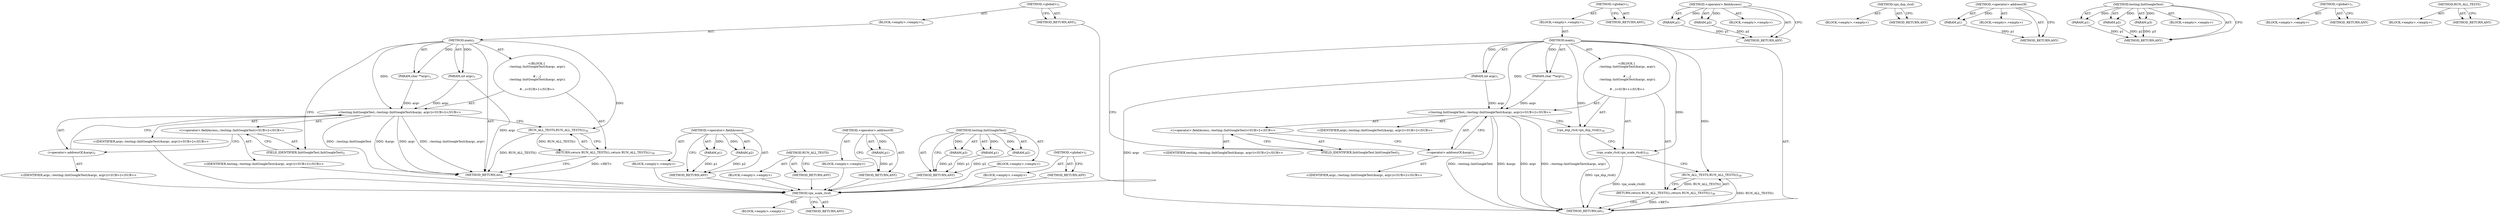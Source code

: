 digraph "RUN_ALL_TESTS" {
vulnerable_6 [label=<(METHOD,&lt;global&gt;)<SUB>1</SUB>>];
vulnerable_7 [label=<(BLOCK,&lt;empty&gt;,&lt;empty&gt;)<SUB>1</SUB>>];
vulnerable_8 [label=<(METHOD,main)<SUB>1</SUB>>];
vulnerable_9 [label=<(PARAM,int argc)<SUB>1</SUB>>];
vulnerable_10 [label=<(PARAM,char **argv)<SUB>1</SUB>>];
vulnerable_11 [label="<(BLOCK,{
 ::testing::InitGoogleTest(&amp;argc, argv);


 #...,{
 ::testing::InitGoogleTest(&amp;argc, argv);


 #...)<SUB>1</SUB>>"];
vulnerable_12 [label="<(testing.InitGoogleTest,::testing::InitGoogleTest(&amp;argc, argv))<SUB>2</SUB>>"];
vulnerable_13 [label="<(&lt;operator&gt;.fieldAccess,::testing::InitGoogleTest)<SUB>2</SUB>>"];
vulnerable_14 [label="<(IDENTIFIER,testing,::testing::InitGoogleTest(&amp;argc, argv))<SUB>2</SUB>>"];
vulnerable_15 [label=<(FIELD_IDENTIFIER,InitGoogleTest,InitGoogleTest)<SUB>2</SUB>>];
vulnerable_16 [label=<(&lt;operator&gt;.addressOf,&amp;argc)<SUB>2</SUB>>];
vulnerable_17 [label="<(IDENTIFIER,argc,::testing::InitGoogleTest(&amp;argc, argv))<SUB>2</SUB>>"];
vulnerable_18 [label="<(IDENTIFIER,argv,::testing::InitGoogleTest(&amp;argc, argv))<SUB>2</SUB>>"];
vulnerable_19 [label=<(RETURN,return RUN_ALL_TESTS();,return RUN_ALL_TESTS();)<SUB>36</SUB>>];
vulnerable_20 [label=<(RUN_ALL_TESTS,RUN_ALL_TESTS())<SUB>36</SUB>>];
vulnerable_21 [label=<(METHOD_RETURN,int)<SUB>1</SUB>>];
vulnerable_23 [label=<(METHOD_RETURN,ANY)<SUB>1</SUB>>];
vulnerable_46 [label=<(METHOD,&lt;operator&gt;.fieldAccess)>];
vulnerable_47 [label=<(PARAM,p1)>];
vulnerable_48 [label=<(PARAM,p2)>];
vulnerable_49 [label=<(BLOCK,&lt;empty&gt;,&lt;empty&gt;)>];
vulnerable_50 [label=<(METHOD_RETURN,ANY)>];
vulnerable_55 [label=<(METHOD,RUN_ALL_TESTS)>];
vulnerable_56 [label=<(BLOCK,&lt;empty&gt;,&lt;empty&gt;)>];
vulnerable_57 [label=<(METHOD_RETURN,ANY)>];
vulnerable_51 [label=<(METHOD,&lt;operator&gt;.addressOf)>];
vulnerable_52 [label=<(PARAM,p1)>];
vulnerable_53 [label=<(BLOCK,&lt;empty&gt;,&lt;empty&gt;)>];
vulnerable_54 [label=<(METHOD_RETURN,ANY)>];
vulnerable_40 [label=<(METHOD,testing.InitGoogleTest)>];
vulnerable_41 [label=<(PARAM,p1)>];
vulnerable_42 [label=<(PARAM,p2)>];
vulnerable_43 [label=<(PARAM,p3)>];
vulnerable_44 [label=<(BLOCK,&lt;empty&gt;,&lt;empty&gt;)>];
vulnerable_45 [label=<(METHOD_RETURN,ANY)>];
vulnerable_34 [label=<(METHOD,&lt;global&gt;)<SUB>1</SUB>>];
vulnerable_35 [label=<(BLOCK,&lt;empty&gt;,&lt;empty&gt;)>];
vulnerable_36 [label=<(METHOD_RETURN,ANY)>];
fixed_60 [label=<(METHOD,vpx_scale_rtcd)>];
fixed_61 [label=<(BLOCK,&lt;empty&gt;,&lt;empty&gt;)>];
fixed_62 [label=<(METHOD_RETURN,ANY)>];
fixed_6 [label=<(METHOD,&lt;global&gt;)<SUB>1</SUB>>];
fixed_7 [label=<(BLOCK,&lt;empty&gt;,&lt;empty&gt;)<SUB>1</SUB>>];
fixed_8 [label=<(METHOD,main)<SUB>1</SUB>>];
fixed_9 [label=<(PARAM,int argc)<SUB>1</SUB>>];
fixed_10 [label=<(PARAM,char **argv)<SUB>1</SUB>>];
fixed_11 [label="<(BLOCK,{
 ::testing::InitGoogleTest(&amp;argc, argv);


 #...,{
 ::testing::InitGoogleTest(&amp;argc, argv);


 #...)<SUB>1</SUB>>"];
fixed_12 [label="<(testing.InitGoogleTest,::testing::InitGoogleTest(&amp;argc, argv))<SUB>2</SUB>>"];
fixed_13 [label="<(&lt;operator&gt;.fieldAccess,::testing::InitGoogleTest)<SUB>2</SUB>>"];
fixed_14 [label="<(IDENTIFIER,testing,::testing::InitGoogleTest(&amp;argc, argv))<SUB>2</SUB>>"];
fixed_15 [label=<(FIELD_IDENTIFIER,InitGoogleTest,InitGoogleTest)<SUB>2</SUB>>];
fixed_16 [label=<(&lt;operator&gt;.addressOf,&amp;argc)<SUB>2</SUB>>];
fixed_17 [label="<(IDENTIFIER,argc,::testing::InitGoogleTest(&amp;argc, argv))<SUB>2</SUB>>"];
fixed_18 [label="<(IDENTIFIER,argv,::testing::InitGoogleTest(&amp;argc, argv))<SUB>2</SUB>>"];
fixed_19 [label=<(vpx_dsp_rtcd,vpx_dsp_rtcd())<SUB>34</SUB>>];
fixed_20 [label=<(vpx_scale_rtcd,vpx_scale_rtcd())<SUB>35</SUB>>];
fixed_21 [label=<(RETURN,return RUN_ALL_TESTS();,return RUN_ALL_TESTS();)<SUB>38</SUB>>];
fixed_22 [label=<(RUN_ALL_TESTS,RUN_ALL_TESTS())<SUB>38</SUB>>];
fixed_23 [label=<(METHOD_RETURN,int)<SUB>1</SUB>>];
fixed_25 [label=<(METHOD_RETURN,ANY)<SUB>1</SUB>>];
fixed_48 [label=<(METHOD,&lt;operator&gt;.fieldAccess)>];
fixed_49 [label=<(PARAM,p1)>];
fixed_50 [label=<(PARAM,p2)>];
fixed_51 [label=<(BLOCK,&lt;empty&gt;,&lt;empty&gt;)>];
fixed_52 [label=<(METHOD_RETURN,ANY)>];
fixed_57 [label=<(METHOD,vpx_dsp_rtcd)>];
fixed_58 [label=<(BLOCK,&lt;empty&gt;,&lt;empty&gt;)>];
fixed_59 [label=<(METHOD_RETURN,ANY)>];
fixed_53 [label=<(METHOD,&lt;operator&gt;.addressOf)>];
fixed_54 [label=<(PARAM,p1)>];
fixed_55 [label=<(BLOCK,&lt;empty&gt;,&lt;empty&gt;)>];
fixed_56 [label=<(METHOD_RETURN,ANY)>];
fixed_42 [label=<(METHOD,testing.InitGoogleTest)>];
fixed_43 [label=<(PARAM,p1)>];
fixed_44 [label=<(PARAM,p2)>];
fixed_45 [label=<(PARAM,p3)>];
fixed_46 [label=<(BLOCK,&lt;empty&gt;,&lt;empty&gt;)>];
fixed_47 [label=<(METHOD_RETURN,ANY)>];
fixed_36 [label=<(METHOD,&lt;global&gt;)<SUB>1</SUB>>];
fixed_37 [label=<(BLOCK,&lt;empty&gt;,&lt;empty&gt;)>];
fixed_38 [label=<(METHOD_RETURN,ANY)>];
fixed_63 [label=<(METHOD,RUN_ALL_TESTS)>];
fixed_64 [label=<(BLOCK,&lt;empty&gt;,&lt;empty&gt;)>];
fixed_65 [label=<(METHOD_RETURN,ANY)>];
vulnerable_6 -> vulnerable_7  [key=0, label="AST: "];
vulnerable_6 -> vulnerable_23  [key=0, label="AST: "];
vulnerable_6 -> vulnerable_23  [key=1, label="CFG: "];
vulnerable_7 -> vulnerable_8  [key=0, label="AST: "];
vulnerable_8 -> vulnerable_9  [key=0, label="AST: "];
vulnerable_8 -> vulnerable_9  [key=1, label="DDG: "];
vulnerable_8 -> vulnerable_10  [key=0, label="AST: "];
vulnerable_8 -> vulnerable_10  [key=1, label="DDG: "];
vulnerable_8 -> vulnerable_11  [key=0, label="AST: "];
vulnerable_8 -> vulnerable_21  [key=0, label="AST: "];
vulnerable_8 -> vulnerable_15  [key=0, label="CFG: "];
vulnerable_8 -> vulnerable_12  [key=0, label="DDG: "];
vulnerable_8 -> vulnerable_20  [key=0, label="DDG: "];
vulnerable_9 -> vulnerable_21  [key=0, label="DDG: argc"];
vulnerable_9 -> vulnerable_12  [key=0, label="DDG: argc"];
vulnerable_10 -> vulnerable_12  [key=0, label="DDG: argv"];
vulnerable_11 -> vulnerable_12  [key=0, label="AST: "];
vulnerable_11 -> vulnerable_19  [key=0, label="AST: "];
vulnerable_12 -> vulnerable_13  [key=0, label="AST: "];
vulnerable_12 -> vulnerable_16  [key=0, label="AST: "];
vulnerable_12 -> vulnerable_18  [key=0, label="AST: "];
vulnerable_12 -> vulnerable_20  [key=0, label="CFG: "];
vulnerable_12 -> vulnerable_21  [key=0, label="DDG: ::testing::InitGoogleTest"];
vulnerable_12 -> vulnerable_21  [key=1, label="DDG: &amp;argc"];
vulnerable_12 -> vulnerable_21  [key=2, label="DDG: argv"];
vulnerable_12 -> vulnerable_21  [key=3, label="DDG: ::testing::InitGoogleTest(&amp;argc, argv)"];
vulnerable_13 -> vulnerable_14  [key=0, label="AST: "];
vulnerable_13 -> vulnerable_15  [key=0, label="AST: "];
vulnerable_13 -> vulnerable_16  [key=0, label="CFG: "];
vulnerable_14 -> fixed_60  [key=0];
vulnerable_15 -> vulnerable_13  [key=0, label="CFG: "];
vulnerable_16 -> vulnerable_17  [key=0, label="AST: "];
vulnerable_16 -> vulnerable_12  [key=0, label="CFG: "];
vulnerable_17 -> fixed_60  [key=0];
vulnerable_18 -> fixed_60  [key=0];
vulnerable_19 -> vulnerable_20  [key=0, label="AST: "];
vulnerable_19 -> vulnerable_21  [key=0, label="CFG: "];
vulnerable_19 -> vulnerable_21  [key=1, label="DDG: &lt;RET&gt;"];
vulnerable_20 -> vulnerable_19  [key=0, label="CFG: "];
vulnerable_20 -> vulnerable_19  [key=1, label="DDG: RUN_ALL_TESTS()"];
vulnerable_20 -> vulnerable_21  [key=0, label="DDG: RUN_ALL_TESTS()"];
vulnerable_21 -> fixed_60  [key=0];
vulnerable_23 -> fixed_60  [key=0];
vulnerable_46 -> vulnerable_47  [key=0, label="AST: "];
vulnerable_46 -> vulnerable_47  [key=1, label="DDG: "];
vulnerable_46 -> vulnerable_49  [key=0, label="AST: "];
vulnerable_46 -> vulnerable_48  [key=0, label="AST: "];
vulnerable_46 -> vulnerable_48  [key=1, label="DDG: "];
vulnerable_46 -> vulnerable_50  [key=0, label="AST: "];
vulnerable_46 -> vulnerable_50  [key=1, label="CFG: "];
vulnerable_47 -> vulnerable_50  [key=0, label="DDG: p1"];
vulnerable_48 -> vulnerable_50  [key=0, label="DDG: p2"];
vulnerable_49 -> fixed_60  [key=0];
vulnerable_50 -> fixed_60  [key=0];
vulnerable_55 -> vulnerable_56  [key=0, label="AST: "];
vulnerable_55 -> vulnerable_57  [key=0, label="AST: "];
vulnerable_55 -> vulnerable_57  [key=1, label="CFG: "];
vulnerable_56 -> fixed_60  [key=0];
vulnerable_57 -> fixed_60  [key=0];
vulnerable_51 -> vulnerable_52  [key=0, label="AST: "];
vulnerable_51 -> vulnerable_52  [key=1, label="DDG: "];
vulnerable_51 -> vulnerable_53  [key=0, label="AST: "];
vulnerable_51 -> vulnerable_54  [key=0, label="AST: "];
vulnerable_51 -> vulnerable_54  [key=1, label="CFG: "];
vulnerable_52 -> vulnerable_54  [key=0, label="DDG: p1"];
vulnerable_53 -> fixed_60  [key=0];
vulnerable_54 -> fixed_60  [key=0];
vulnerable_40 -> vulnerable_41  [key=0, label="AST: "];
vulnerable_40 -> vulnerable_41  [key=1, label="DDG: "];
vulnerable_40 -> vulnerable_44  [key=0, label="AST: "];
vulnerable_40 -> vulnerable_42  [key=0, label="AST: "];
vulnerable_40 -> vulnerable_42  [key=1, label="DDG: "];
vulnerable_40 -> vulnerable_45  [key=0, label="AST: "];
vulnerable_40 -> vulnerable_45  [key=1, label="CFG: "];
vulnerable_40 -> vulnerable_43  [key=0, label="AST: "];
vulnerable_40 -> vulnerable_43  [key=1, label="DDG: "];
vulnerable_41 -> vulnerable_45  [key=0, label="DDG: p1"];
vulnerable_42 -> vulnerable_45  [key=0, label="DDG: p2"];
vulnerable_43 -> vulnerable_45  [key=0, label="DDG: p3"];
vulnerable_44 -> fixed_60  [key=0];
vulnerable_45 -> fixed_60  [key=0];
vulnerable_34 -> vulnerable_35  [key=0, label="AST: "];
vulnerable_34 -> vulnerable_36  [key=0, label="AST: "];
vulnerable_34 -> vulnerable_36  [key=1, label="CFG: "];
vulnerable_35 -> fixed_60  [key=0];
vulnerable_36 -> fixed_60  [key=0];
fixed_60 -> fixed_61  [key=0, label="AST: "];
fixed_60 -> fixed_62  [key=0, label="AST: "];
fixed_60 -> fixed_62  [key=1, label="CFG: "];
fixed_6 -> fixed_7  [key=0, label="AST: "];
fixed_6 -> fixed_25  [key=0, label="AST: "];
fixed_6 -> fixed_25  [key=1, label="CFG: "];
fixed_7 -> fixed_8  [key=0, label="AST: "];
fixed_8 -> fixed_9  [key=0, label="AST: "];
fixed_8 -> fixed_9  [key=1, label="DDG: "];
fixed_8 -> fixed_10  [key=0, label="AST: "];
fixed_8 -> fixed_10  [key=1, label="DDG: "];
fixed_8 -> fixed_11  [key=0, label="AST: "];
fixed_8 -> fixed_23  [key=0, label="AST: "];
fixed_8 -> fixed_15  [key=0, label="CFG: "];
fixed_8 -> fixed_19  [key=0, label="DDG: "];
fixed_8 -> fixed_20  [key=0, label="DDG: "];
fixed_8 -> fixed_12  [key=0, label="DDG: "];
fixed_8 -> fixed_22  [key=0, label="DDG: "];
fixed_9 -> fixed_23  [key=0, label="DDG: argc"];
fixed_9 -> fixed_12  [key=0, label="DDG: argc"];
fixed_10 -> fixed_12  [key=0, label="DDG: argv"];
fixed_11 -> fixed_12  [key=0, label="AST: "];
fixed_11 -> fixed_19  [key=0, label="AST: "];
fixed_11 -> fixed_20  [key=0, label="AST: "];
fixed_11 -> fixed_21  [key=0, label="AST: "];
fixed_12 -> fixed_13  [key=0, label="AST: "];
fixed_12 -> fixed_16  [key=0, label="AST: "];
fixed_12 -> fixed_18  [key=0, label="AST: "];
fixed_12 -> fixed_19  [key=0, label="CFG: "];
fixed_12 -> fixed_23  [key=0, label="DDG: ::testing::InitGoogleTest"];
fixed_12 -> fixed_23  [key=1, label="DDG: &amp;argc"];
fixed_12 -> fixed_23  [key=2, label="DDG: argv"];
fixed_12 -> fixed_23  [key=3, label="DDG: ::testing::InitGoogleTest(&amp;argc, argv)"];
fixed_13 -> fixed_14  [key=0, label="AST: "];
fixed_13 -> fixed_15  [key=0, label="AST: "];
fixed_13 -> fixed_16  [key=0, label="CFG: "];
fixed_15 -> fixed_13  [key=0, label="CFG: "];
fixed_16 -> fixed_17  [key=0, label="AST: "];
fixed_16 -> fixed_12  [key=0, label="CFG: "];
fixed_19 -> fixed_20  [key=0, label="CFG: "];
fixed_19 -> fixed_23  [key=0, label="DDG: vpx_dsp_rtcd()"];
fixed_20 -> fixed_22  [key=0, label="CFG: "];
fixed_20 -> fixed_23  [key=0, label="DDG: vpx_scale_rtcd()"];
fixed_21 -> fixed_22  [key=0, label="AST: "];
fixed_21 -> fixed_23  [key=0, label="CFG: "];
fixed_21 -> fixed_23  [key=1, label="DDG: &lt;RET&gt;"];
fixed_22 -> fixed_21  [key=0, label="CFG: "];
fixed_22 -> fixed_21  [key=1, label="DDG: RUN_ALL_TESTS()"];
fixed_22 -> fixed_23  [key=0, label="DDG: RUN_ALL_TESTS()"];
fixed_48 -> fixed_49  [key=0, label="AST: "];
fixed_48 -> fixed_49  [key=1, label="DDG: "];
fixed_48 -> fixed_51  [key=0, label="AST: "];
fixed_48 -> fixed_50  [key=0, label="AST: "];
fixed_48 -> fixed_50  [key=1, label="DDG: "];
fixed_48 -> fixed_52  [key=0, label="AST: "];
fixed_48 -> fixed_52  [key=1, label="CFG: "];
fixed_49 -> fixed_52  [key=0, label="DDG: p1"];
fixed_50 -> fixed_52  [key=0, label="DDG: p2"];
fixed_57 -> fixed_58  [key=0, label="AST: "];
fixed_57 -> fixed_59  [key=0, label="AST: "];
fixed_57 -> fixed_59  [key=1, label="CFG: "];
fixed_53 -> fixed_54  [key=0, label="AST: "];
fixed_53 -> fixed_54  [key=1, label="DDG: "];
fixed_53 -> fixed_55  [key=0, label="AST: "];
fixed_53 -> fixed_56  [key=0, label="AST: "];
fixed_53 -> fixed_56  [key=1, label="CFG: "];
fixed_54 -> fixed_56  [key=0, label="DDG: p1"];
fixed_42 -> fixed_43  [key=0, label="AST: "];
fixed_42 -> fixed_43  [key=1, label="DDG: "];
fixed_42 -> fixed_46  [key=0, label="AST: "];
fixed_42 -> fixed_44  [key=0, label="AST: "];
fixed_42 -> fixed_44  [key=1, label="DDG: "];
fixed_42 -> fixed_47  [key=0, label="AST: "];
fixed_42 -> fixed_47  [key=1, label="CFG: "];
fixed_42 -> fixed_45  [key=0, label="AST: "];
fixed_42 -> fixed_45  [key=1, label="DDG: "];
fixed_43 -> fixed_47  [key=0, label="DDG: p1"];
fixed_44 -> fixed_47  [key=0, label="DDG: p2"];
fixed_45 -> fixed_47  [key=0, label="DDG: p3"];
fixed_36 -> fixed_37  [key=0, label="AST: "];
fixed_36 -> fixed_38  [key=0, label="AST: "];
fixed_36 -> fixed_38  [key=1, label="CFG: "];
fixed_63 -> fixed_64  [key=0, label="AST: "];
fixed_63 -> fixed_65  [key=0, label="AST: "];
fixed_63 -> fixed_65  [key=1, label="CFG: "];
}

